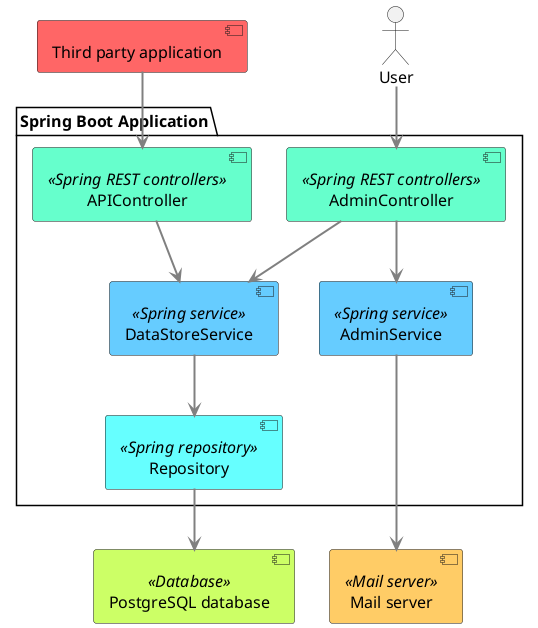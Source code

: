 @startuml

skinparam defaultFontName Segoe UI
skinparam Style strictuml
skinparam DefaultFontSize 16
skinparam ArrowThickness 2.2
skinparam ArrowColor #gray
skinparam sequenceArrowThickness 2
skinparam roundcorner 5
skinparam maxmessagesize 60
skinparam SequenceMessageAlignment center
/' Set custom background colors for the default
   component elements and the specific stereotypes. '/
skinparam component {
    BackgroundColor #ff6666
    BackgroundColor<<Database>> #ccff66
    BackgroundColor<<Spring service>> #66ccff
    BackgroundColor<<Spring REST controllers>> #66ffcc
    BackgroundColor<<Spring repository>> #66ffff
    BackgroundColor<<Mail server>> #ffcc66
}
skinparam defaultFontName Segoe UI

actor User
[Third party application] as ThirdPartyApp


together {
    [PostgreSQL database] as PostgresDB <<Database>>
    [Mail server] as Mail <<Mail server>>
}

package "Spring Boot Application" {
    [APIController] <<Spring REST controllers>>
    [AdminController] <<Spring REST controllers>>

    [AdminService] <<Spring service>>
    [DataStoreService] <<Spring service>>

    [Repository] <<Spring repository>>
}

User --> AdminController
ThirdPartyApp --> APIController

APIController --> DataStoreService
AdminController --> DataStoreService
AdminController --> AdminService

DataStoreService --> Repository
AdminService --> Mail

Repository --> PostgresDB

@enduml

@startuml

title Line style & color
skinparam defaultFontName Segoe UI
skinparam Style strictuml
skinparam DefaultFontSize 16
skinparam ArrowThickness 2.2
skinparam ArrowColor #gray
skinparam sequenceArrowThickness 2
skinparam roundcorner 5
skinparam maxmessagesize 60
skinparam SequenceMessageAlignment center
' Make a dashed line, alternative syntax for ..>
(*) -[dashed]-> "Write outline"

' Make line bold and use color name
"Write outline" -[bold,#green]-> "Find example"

' Only change the color with hexadecimal RGB code
"Find example" -[#ff00ff]-> "Write blog"

' Order of line style and color can be reversed
"Write blog" -[#6666ff,dashed]-> "Publish"

' Use dotted line style
"Publish" -[dotted]-> (*)

@enduml
